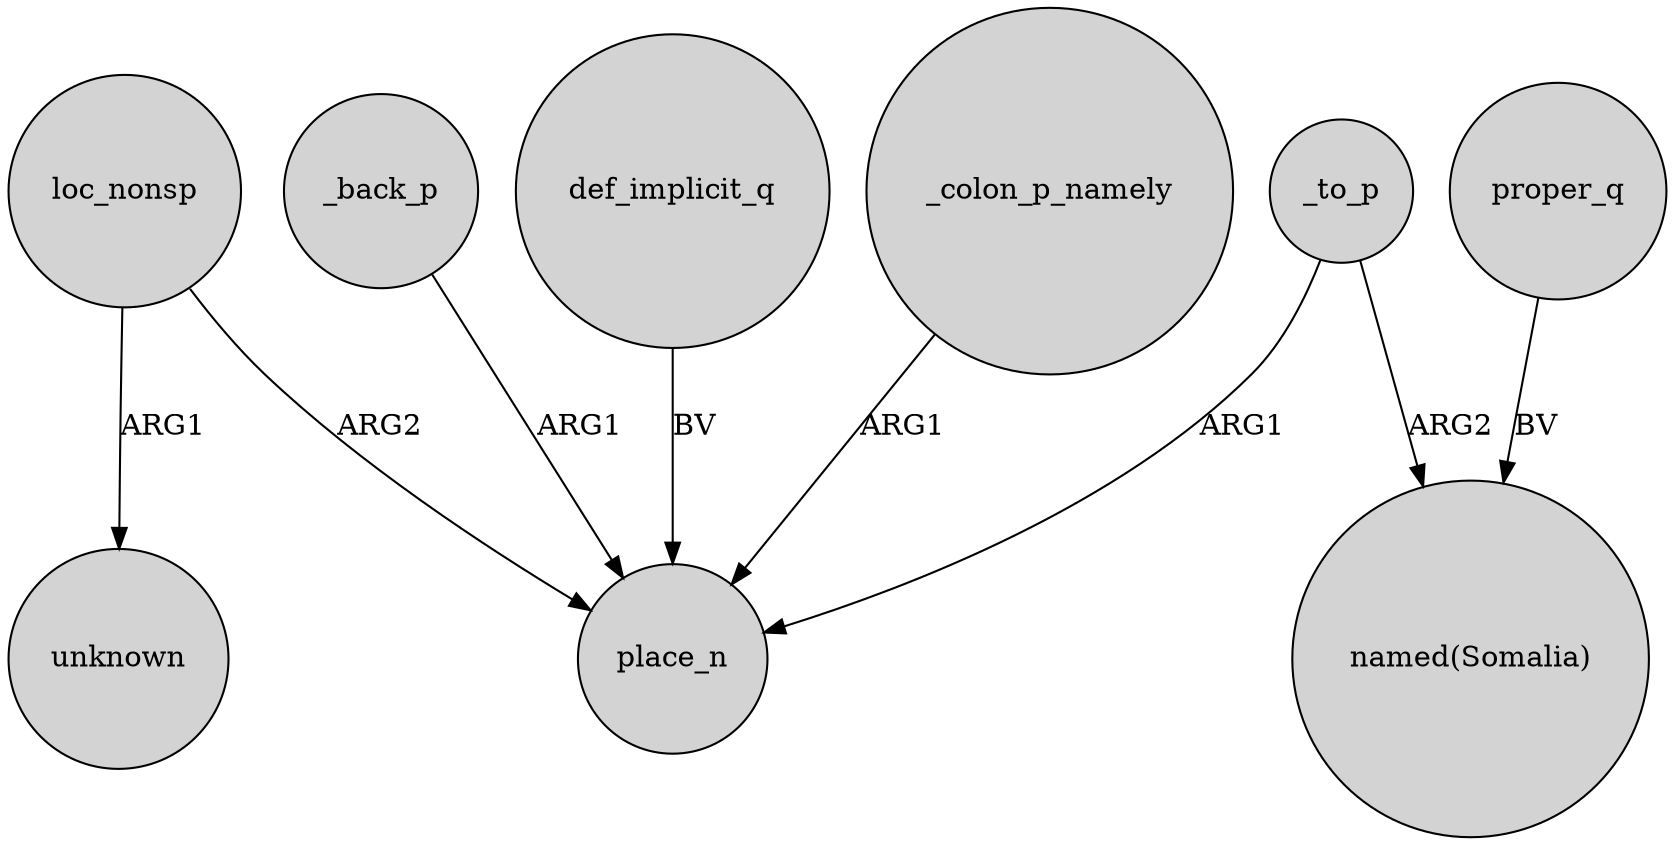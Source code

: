 digraph {
	node [shape=circle style=filled]
	loc_nonsp -> place_n [label=ARG2]
	_back_p -> place_n [label=ARG1]
	def_implicit_q -> place_n [label=BV]
	proper_q -> "named(Somalia)" [label=BV]
	loc_nonsp -> unknown [label=ARG1]
	_to_p -> place_n [label=ARG1]
	_colon_p_namely -> place_n [label=ARG1]
	_to_p -> "named(Somalia)" [label=ARG2]
}
